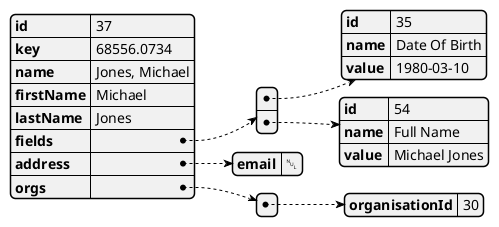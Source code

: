 @startjson
{"id":"37","key":"68556.0734","name":"Jones, Michael","firstName":"Michael","lastName":"Jones","fields":[{"id":35,"name":"Date Of Birth","value":"1980-03-10"},{"id":54,"name":"Full Name","value":"Michael Jones"}],"address":{"email":null},"orgs":[{"organisationId":"30"}]}
@endjson
